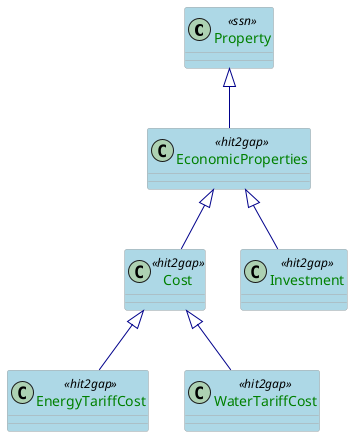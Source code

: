 @startuml

skinparam class {
  ArrowColor DarkBlue
  ArrowFontColor DarkBlue
  BackgroundColor LightBlue
  BorderColor DarkGrey
}
skinparam stereotypeCBackgroundColor Wheat
skinparam classAttributeFontColor  Green

class Property <<ssn>>

class EconomicProperties <<hit2gap>>

class Cost <<hit2gap>>
class Investment <<hit2gap>>
class EnergyTariffCost <<hit2gap>>
class WaterTariffCost <<hit2gap>>

Property <|-- EconomicProperties

EconomicProperties <|-- Cost
EconomicProperties <|-- Investment
Cost <|-- EnergyTariffCost
Cost <|-- WaterTariffCost

@enduml